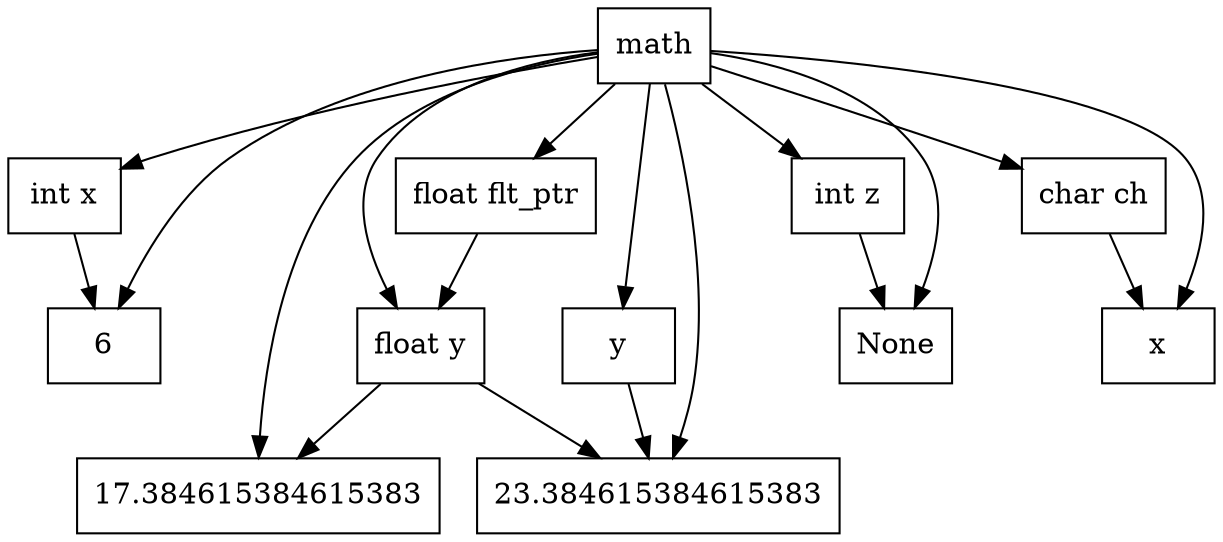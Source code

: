 digraph { 
	node [shape=tree];
	graph[smothing=avg_dist]
"math"	->	{
	"int x"	->	6
	"float y"	->	17.384615384615383
	"y"	->	23.384615384615383
	"int z"	->	None
	"float flt_ptr"	->	"float y"	->	23.384615384615383
	"char ch"	->	"\x"
}
}